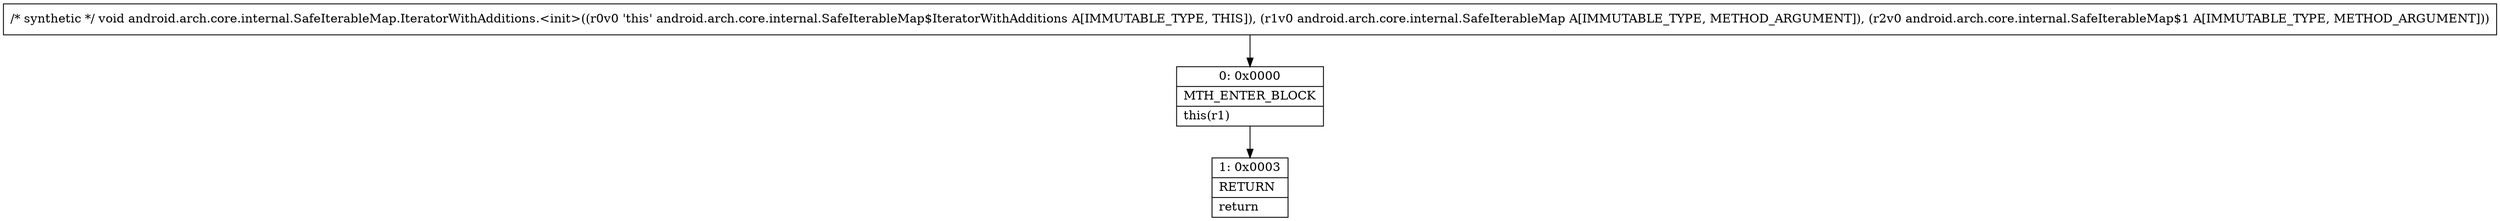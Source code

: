digraph "CFG forandroid.arch.core.internal.SafeIterableMap.IteratorWithAdditions.\<init\>(Landroid\/arch\/core\/internal\/SafeIterableMap;Landroid\/arch\/core\/internal\/SafeIterableMap$1;)V" {
Node_0 [shape=record,label="{0\:\ 0x0000|MTH_ENTER_BLOCK\l|this(r1)\l}"];
Node_1 [shape=record,label="{1\:\ 0x0003|RETURN\l|return\l}"];
MethodNode[shape=record,label="{\/* synthetic *\/ void android.arch.core.internal.SafeIterableMap.IteratorWithAdditions.\<init\>((r0v0 'this' android.arch.core.internal.SafeIterableMap$IteratorWithAdditions A[IMMUTABLE_TYPE, THIS]), (r1v0 android.arch.core.internal.SafeIterableMap A[IMMUTABLE_TYPE, METHOD_ARGUMENT]), (r2v0 android.arch.core.internal.SafeIterableMap$1 A[IMMUTABLE_TYPE, METHOD_ARGUMENT])) }"];
MethodNode -> Node_0;
Node_0 -> Node_1;
}

